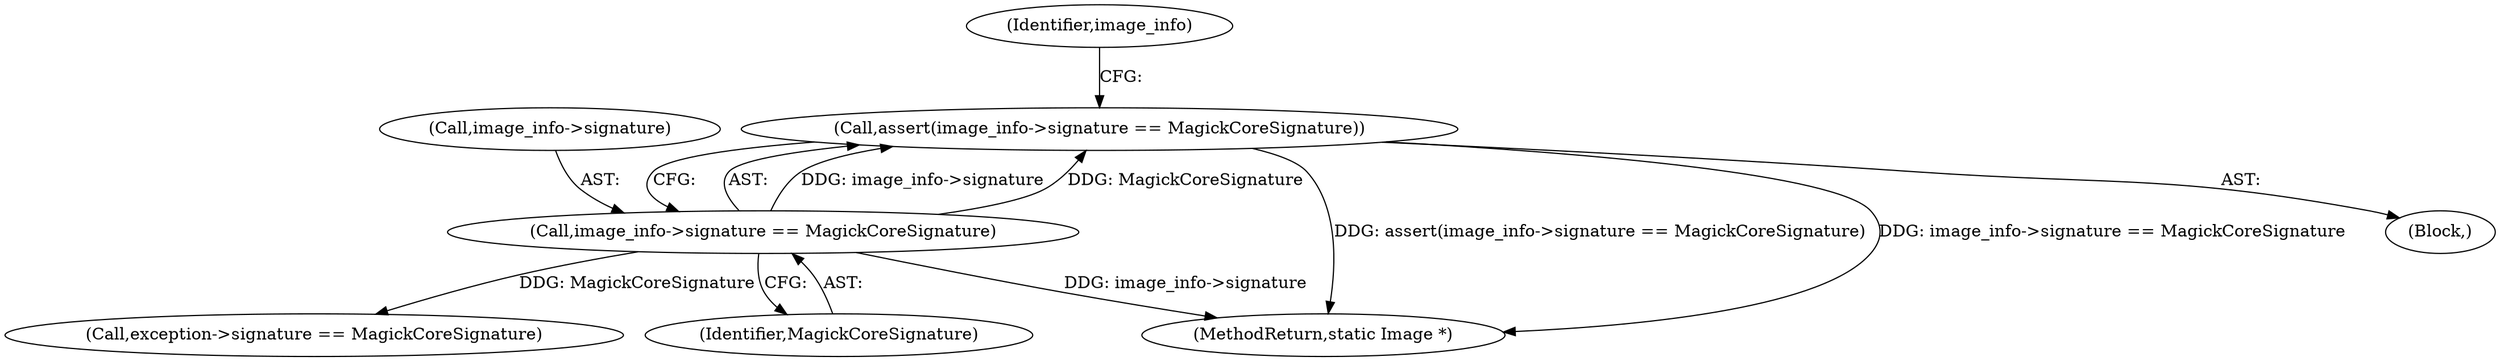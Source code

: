 digraph "0_ImageMagick6_7d11230060fa9c8f67e53c85224daf6648805c7b@API" {
"1000169" [label="(Call,assert(image_info->signature == MagickCoreSignature))"];
"1000170" [label="(Call,image_info->signature == MagickCoreSignature)"];
"1000178" [label="(Identifier,image_info)"];
"1002409" [label="(MethodReturn,static Image *)"];
"1000121" [label="(Block,)"];
"1000169" [label="(Call,assert(image_info->signature == MagickCoreSignature))"];
"1000170" [label="(Call,image_info->signature == MagickCoreSignature)"];
"1000171" [label="(Call,image_info->signature)"];
"1000197" [label="(Call,exception->signature == MagickCoreSignature)"];
"1000174" [label="(Identifier,MagickCoreSignature)"];
"1000169" -> "1000121"  [label="AST: "];
"1000169" -> "1000170"  [label="CFG: "];
"1000170" -> "1000169"  [label="AST: "];
"1000178" -> "1000169"  [label="CFG: "];
"1000169" -> "1002409"  [label="DDG: assert(image_info->signature == MagickCoreSignature)"];
"1000169" -> "1002409"  [label="DDG: image_info->signature == MagickCoreSignature"];
"1000170" -> "1000169"  [label="DDG: image_info->signature"];
"1000170" -> "1000169"  [label="DDG: MagickCoreSignature"];
"1000170" -> "1000174"  [label="CFG: "];
"1000171" -> "1000170"  [label="AST: "];
"1000174" -> "1000170"  [label="AST: "];
"1000170" -> "1002409"  [label="DDG: image_info->signature"];
"1000170" -> "1000197"  [label="DDG: MagickCoreSignature"];
}

